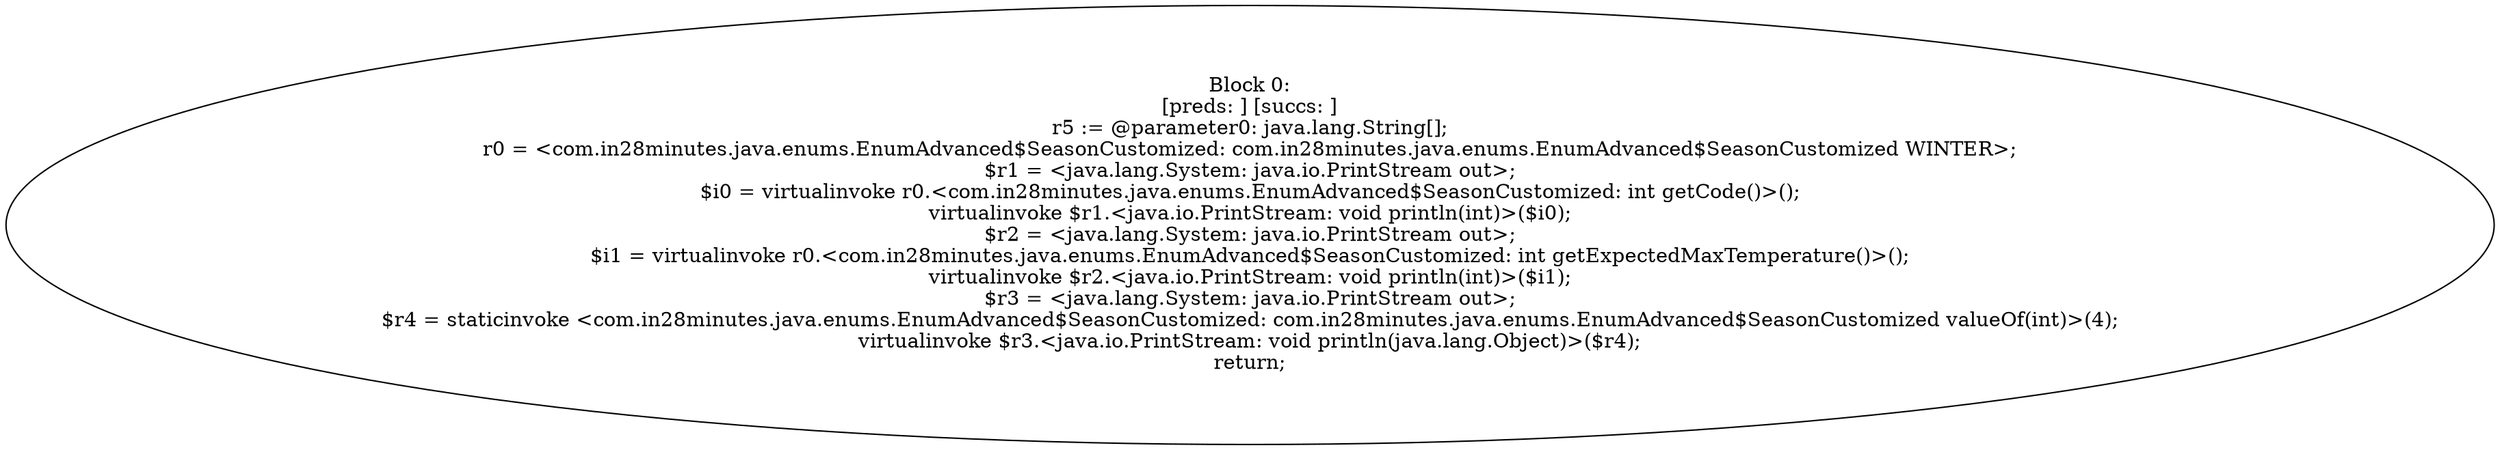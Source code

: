 digraph "unitGraph" {
    "Block 0:
[preds: ] [succs: ]
r5 := @parameter0: java.lang.String[];
r0 = <com.in28minutes.java.enums.EnumAdvanced$SeasonCustomized: com.in28minutes.java.enums.EnumAdvanced$SeasonCustomized WINTER>;
$r1 = <java.lang.System: java.io.PrintStream out>;
$i0 = virtualinvoke r0.<com.in28minutes.java.enums.EnumAdvanced$SeasonCustomized: int getCode()>();
virtualinvoke $r1.<java.io.PrintStream: void println(int)>($i0);
$r2 = <java.lang.System: java.io.PrintStream out>;
$i1 = virtualinvoke r0.<com.in28minutes.java.enums.EnumAdvanced$SeasonCustomized: int getExpectedMaxTemperature()>();
virtualinvoke $r2.<java.io.PrintStream: void println(int)>($i1);
$r3 = <java.lang.System: java.io.PrintStream out>;
$r4 = staticinvoke <com.in28minutes.java.enums.EnumAdvanced$SeasonCustomized: com.in28minutes.java.enums.EnumAdvanced$SeasonCustomized valueOf(int)>(4);
virtualinvoke $r3.<java.io.PrintStream: void println(java.lang.Object)>($r4);
return;
"
}

